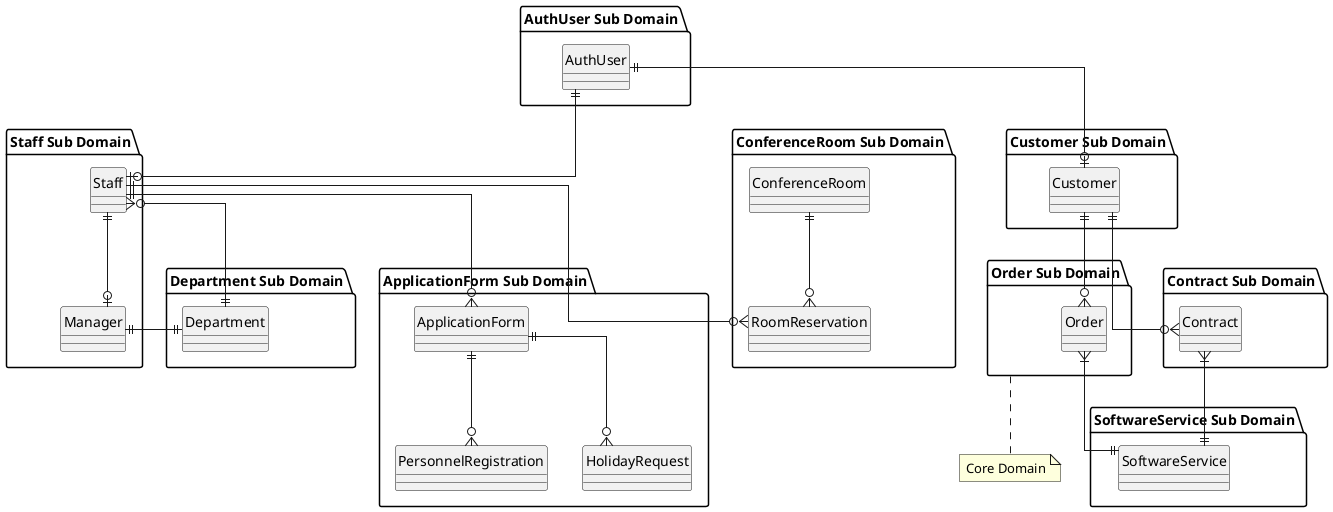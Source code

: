 @startuml
'https://plantuml.com/sequence-diagram

' hide the spot
hide circle

' avoid problems with angled crows feet
skinparam linetype ortho

package "AuthUser Sub Domain" {
    entity AuthUser {}
}

package "Staff Sub Domain" {
    entity Staff {}
    entity Manager {}
}

package "Department Sub Domain" {
    entity Department {}
}

package "ApplicationForm Sub Domain" {
    entity ApplicationForm {}
    entity PersonnelRegistration {}
    entity HolidayRequest {}
}

package "ConferenceRoom Sub Domain" {
    entity ConferenceRoom {}
    entity RoomReservation {}
}

package "Customer Sub Domain" {
    entity Customer {}
}

note "Core Domain" as commentCoreDomain
folder "Order Sub Domain" as OrderSubDomain {
    entity Order {}
}
OrderSubDomain .. commentCoreDomain

package "Contract Sub Domain" {
    entity Contract {}
}

package "SoftwareService Sub Domain" {
    entity SoftwareService {}
}

AuthUser ||--o| Customer
AuthUser ||--o| Staff
Customer ||--o{ Contract
Customer ||--o{ Order
Contract }|--|| SoftwareService
Order }|--|| SoftwareService
Staff ||--o| Manager
Staff }o--|| Department
Department ||--|| Manager
Staff ||--o{ ApplicationForm
ApplicationForm ||--o{ PersonnelRegistration
ApplicationForm ||--o{ HolidayRequest
Staff ||--o{ RoomReservation
ConferenceRoom ||--o{ RoomReservation

@enduml